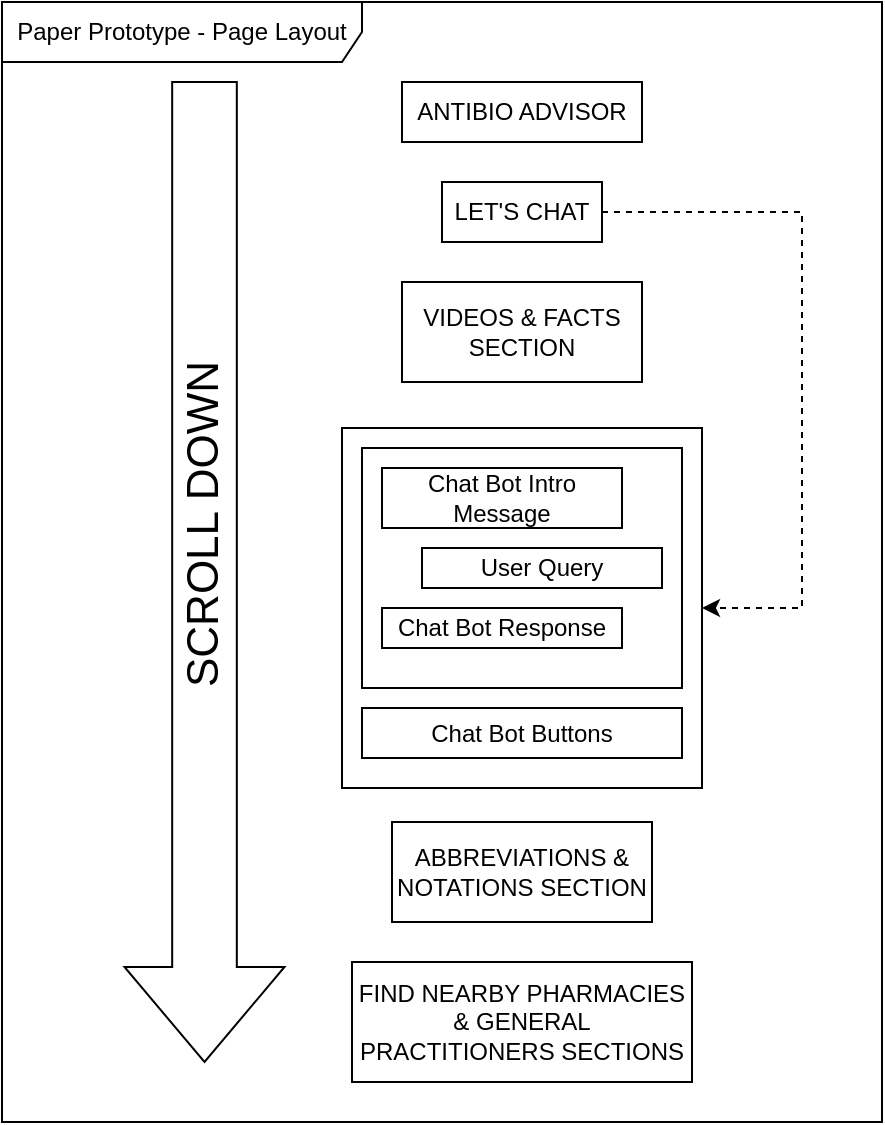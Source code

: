 <mxfile version="22.0.8" type="device">
  <diagram name="Page-1" id="nMDBfoTaMFMd4-BZHjt-">
    <mxGraphModel dx="1049" dy="568" grid="1" gridSize="10" guides="1" tooltips="1" connect="1" arrows="1" fold="1" page="1" pageScale="1" pageWidth="850" pageHeight="1100" math="0" shadow="0">
      <root>
        <mxCell id="0" />
        <mxCell id="1" parent="0" />
        <mxCell id="h_OLHurXglKgS5x80uge-11" value="" style="rounded=0;whiteSpace=wrap;html=1;" vertex="1" parent="1">
          <mxGeometry x="330" y="413" width="180" height="180" as="geometry" />
        </mxCell>
        <mxCell id="h_OLHurXglKgS5x80uge-1" value="ANTIBIO ADVISOR" style="rounded=0;whiteSpace=wrap;html=1;" vertex="1" parent="1">
          <mxGeometry x="360" y="240" width="120" height="30" as="geometry" />
        </mxCell>
        <mxCell id="h_OLHurXglKgS5x80uge-2" value="LET&#39;S CHAT" style="rounded=0;whiteSpace=wrap;html=1;" vertex="1" parent="1">
          <mxGeometry x="380" y="290" width="80" height="30" as="geometry" />
        </mxCell>
        <mxCell id="h_OLHurXglKgS5x80uge-3" value="VIDEOS &amp;amp; FACTS SECTION" style="rounded=0;whiteSpace=wrap;html=1;" vertex="1" parent="1">
          <mxGeometry x="360" y="340" width="120" height="50" as="geometry" />
        </mxCell>
        <mxCell id="h_OLHurXglKgS5x80uge-5" value="" style="rounded=0;whiteSpace=wrap;html=1;" vertex="1" parent="1">
          <mxGeometry x="340" y="423" width="160" height="120" as="geometry" />
        </mxCell>
        <mxCell id="h_OLHurXglKgS5x80uge-6" value="Chat Bot Intro Message" style="rounded=0;whiteSpace=wrap;html=1;" vertex="1" parent="1">
          <mxGeometry x="350" y="433" width="120" height="30" as="geometry" />
        </mxCell>
        <mxCell id="h_OLHurXglKgS5x80uge-7" value="User Query" style="rounded=0;whiteSpace=wrap;html=1;" vertex="1" parent="1">
          <mxGeometry x="370" y="473" width="120" height="20" as="geometry" />
        </mxCell>
        <mxCell id="h_OLHurXglKgS5x80uge-8" value="Chat Bot Response" style="rounded=0;whiteSpace=wrap;html=1;" vertex="1" parent="1">
          <mxGeometry x="350" y="503" width="120" height="20" as="geometry" />
        </mxCell>
        <mxCell id="h_OLHurXglKgS5x80uge-9" value="Chat Bot Buttons" style="rounded=0;whiteSpace=wrap;html=1;" vertex="1" parent="1">
          <mxGeometry x="340" y="553" width="160" height="25" as="geometry" />
        </mxCell>
        <mxCell id="h_OLHurXglKgS5x80uge-12" value="ABBREVIATIONS &amp;amp; NOTATIONS SECTION" style="rounded=0;whiteSpace=wrap;html=1;" vertex="1" parent="1">
          <mxGeometry x="355" y="610" width="130" height="50" as="geometry" />
        </mxCell>
        <mxCell id="h_OLHurXglKgS5x80uge-13" value="FIND NEARBY PHARMACIES &amp;amp; GENERAL PRACTITIONERS SECTIONS" style="rounded=0;whiteSpace=wrap;html=1;" vertex="1" parent="1">
          <mxGeometry x="335" y="680" width="170" height="60" as="geometry" />
        </mxCell>
        <mxCell id="h_OLHurXglKgS5x80uge-14" value="" style="endArrow=classic;html=1;rounded=0;exitX=1;exitY=0.5;exitDx=0;exitDy=0;entryX=1;entryY=0.5;entryDx=0;entryDy=0;dashed=1;" edge="1" parent="1" source="h_OLHurXglKgS5x80uge-2" target="h_OLHurXglKgS5x80uge-11">
          <mxGeometry width="50" height="50" relative="1" as="geometry">
            <mxPoint x="580" y="300" as="sourcePoint" />
            <mxPoint x="520" y="610" as="targetPoint" />
            <Array as="points">
              <mxPoint x="560" y="305" />
              <mxPoint x="560" y="503" />
            </Array>
          </mxGeometry>
        </mxCell>
        <mxCell id="h_OLHurXglKgS5x80uge-17" value="" style="shape=singleArrow;direction=south;whiteSpace=wrap;html=1;arrowWidth=0.404;arrowSize=0.097;" vertex="1" parent="1">
          <mxGeometry x="221.25" y="240" width="80" height="490" as="geometry" />
        </mxCell>
        <mxCell id="h_OLHurXglKgS5x80uge-18" value="&lt;font style=&quot;font-size: 22px;&quot;&gt;SCROLL DOWN&lt;/font&gt;" style="text;html=1;strokeColor=none;fillColor=none;align=center;verticalAlign=middle;whiteSpace=wrap;rounded=0;rotation=-90;" vertex="1" parent="1">
          <mxGeometry x="40" y="406.25" width="442.5" height="110" as="geometry" />
        </mxCell>
        <mxCell id="h_OLHurXglKgS5x80uge-19" value="Paper Prototype - Page Layout" style="shape=umlFrame;whiteSpace=wrap;html=1;pointerEvents=0;width=180;height=30;" vertex="1" parent="1">
          <mxGeometry x="160" y="200" width="440" height="560" as="geometry" />
        </mxCell>
      </root>
    </mxGraphModel>
  </diagram>
</mxfile>
